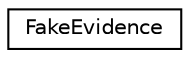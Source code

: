 digraph G
{
  edge [fontname="Helvetica",fontsize="10",labelfontname="Helvetica",labelfontsize="10"];
  node [fontname="Helvetica",fontsize="10",shape=record];
  rankdir="LR";
  Node1 [label="FakeEvidence",height=0.2,width=0.4,color="black", fillcolor="white", style="filled",URL="$classFakeEvidence.html",tooltip="Class for generating one dimensional fake evidence/feature vectors."];
}
